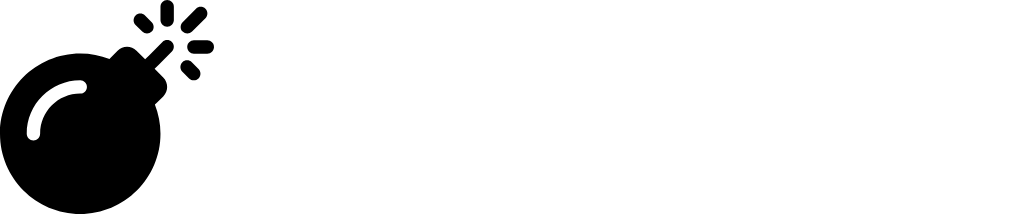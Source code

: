 %%{init: {'theme': 'base', 'themeVariables': { 'primaryColor': '#ffffff', 'primaryTextColor': '#000000', 'primaryBorderColor': '#000000', 'lineColor': '#000000', 'secondaryColor': '#006100', 'tertiaryColor': '#000000'}}}%%
pie showData
    title Nuclear Project Capital Stack
    "Senior Debt (38.5%)" : 38.5
    "Sponsor Equity (20%)" : 20
    "Mezzanine Debt (12.3%)" : 12.3
    "Strategic Investors (10%)" : 10
    "Infrastructure Funds (7%)" : 7
    "Subordinated Debt (6.2%)" : 6.2
    "Vendor Financing (3%)" : 3
    "Government Equity (3%)" : 3
    
    %% Style the segments
    classDef senior-debt fill:#4caf50,stroke:#000,stroke-width:2px,color:#fff
    classDef sponsor-equity fill:#2196f3,stroke:#000,stroke-width:2px,color:#fff
    classDef mezzanine fill:#ff9800,stroke:#000,stroke-width:2px,color:#000
    classDef strategic-investors fill:#9c27b0,stroke:#000,stroke-width:2px,color:#fff
    classDef infra-funds fill:#00bcd4,stroke:#000,stroke-width:2px,color:#000
    classDef sub-debt fill:#ffc107,stroke:#000,stroke-width:2px,color:#000
    classDef vendor-financing fill:#795548,stroke:#000,stroke-width:2px,color:#fff
    classDef govt-equity fill:#f44336,stroke:#000,stroke-width:2px,color:#fff
    
    class "Senior Debt (38.5%)" senior-debt
    class "Sponsor Equity (20%)" sponsor-equity
    class "Mezzanine Debt (12.3%)" mezzanine
    class "Strategic Investors (10%)" strategic-investors
    class "Infrastructure Funds (7%)" infra-funds
    class "Subordinated Debt (6.2%)" sub-debt
    class "Vendor Financing (3%)" vendor-financing
    class "Government Equity (3%)" govt-equity
    
    %% Add legend
    legend
        Legend
        <div style='display: flex; flex-wrap: wrap; gap: 10px; margin-top: 20px;'>
            <div style='display: flex; align-items: center; margin-right: 15px;'>
                <div style='width: 15px; height: 15px; background-color: #4caf50; margin-right: 5px; border: 1px solid #000;'></div>
                <span>Senior Debt</span>
            </div>
            <div style='display: flex; align-items: center; margin-right: 15px;'>
                <div style='width: 15px; height: 15px; background-color: #2196f3; margin-right: 5px; border: 1px solid #000;'></div>
                <span>Sponsor Equity</span>
            </div>
            <div style='display: flex; align-items: center; margin-right: 15px;'>
                <div style='width: 15px; height: 15px; background-color: #ff9800; margin-right: 5px; border: 1px solid #000;'></div>
                <span>Mezzanine Debt</span>
            </div>
            <div style='display: flex; align-items: center; margin-right: 15px;'>
                <div style='width: 15px; height: 15px; background-color: #9c27b0; margin-right: 5px; border: 1px solid #000;'></div>
                <span>Strategic Investors</span>
            </div>
            <div style='display: flex; align-items: center; margin-right: 15px;'>
                <div style='width: 15px; height: 15px; background-color: #00bcd4; margin-right: 5px; border: 1px solid #000;'></div>
                <span>Infrastructure Funds</span>
            </div>
            <div style='display: flex; align-items: center; margin-right: 15px;'>
                <div style='width: 15px; height: 15px; background-color: #ffc107; margin-right: 5px; border: 1px solid #000;'></div>
                <span>Subordinated Debt</span>
            </div>
            <div style='display: flex; align-items: center; margin-right: 15px;'>
                <div style='width: 15px; height: 15px; background-color: #795548; margin-right: 5px; border: 1px solid #000;'></div>
                <span>Vendor Financing</span>
            </div>
            <div style='display: flex; align-items: center;'>
                <div style='width: 15px; height: 15px; background-color: #f44336; margin-right: 5px; border: 1px solid #000;'></div>
                <span>Government Equity</span>
            </div>
        </div>
    endlegend